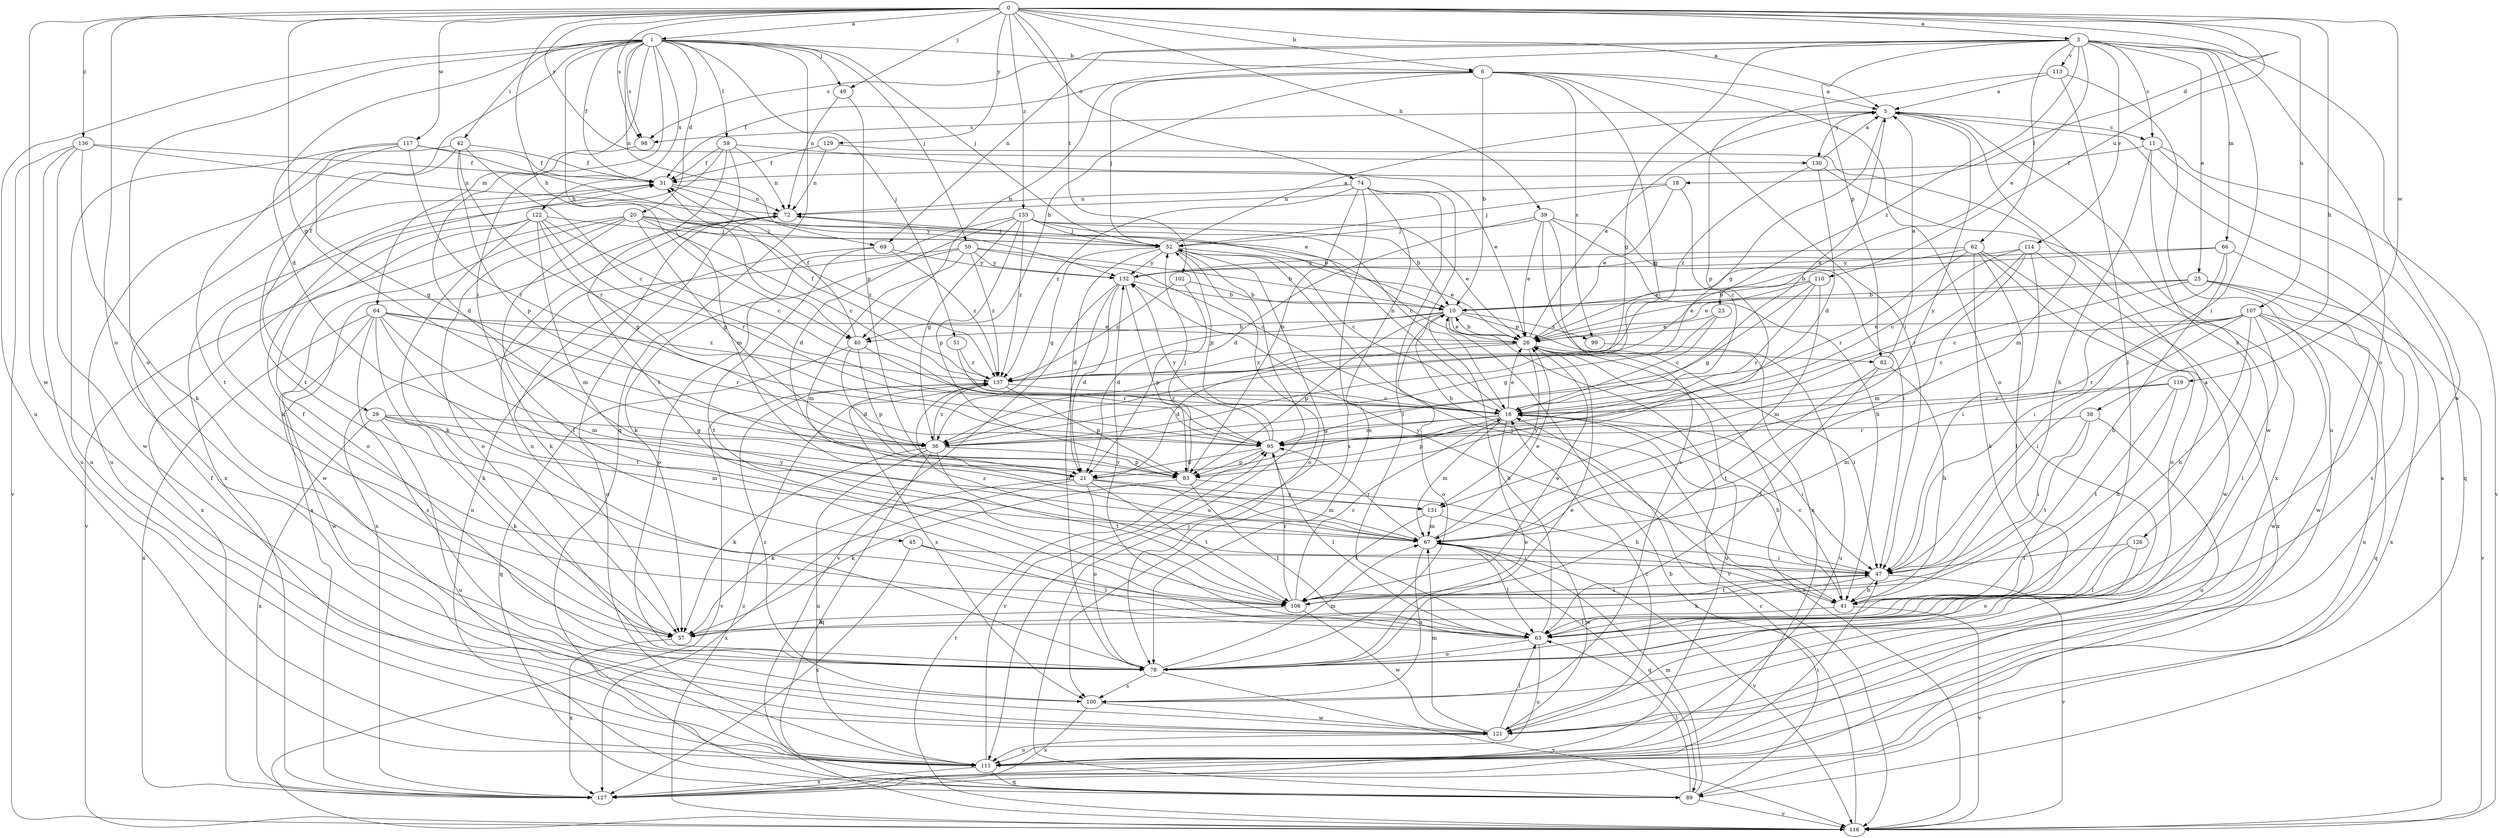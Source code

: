 strict digraph  {
0;
1;
3;
5;
6;
10;
11;
16;
18;
20;
21;
23;
25;
26;
29;
31;
36;
38;
39;
40;
41;
42;
45;
47;
49;
50;
51;
52;
57;
59;
62;
63;
64;
66;
67;
69;
72;
74;
78;
82;
83;
89;
95;
98;
99;
100;
102;
106;
107;
110;
111;
113;
114;
116;
117;
119;
121;
122;
126;
127;
129;
130;
131;
132;
133;
136;
137;
0 -> 1  [label=a];
0 -> 3  [label=a];
0 -> 5  [label=a];
0 -> 6  [label=b];
0 -> 18  [label=d];
0 -> 36  [label=g];
0 -> 38  [label=h];
0 -> 39  [label=h];
0 -> 40  [label=h];
0 -> 49  [label=j];
0 -> 74  [label=o];
0 -> 78  [label=o];
0 -> 98  [label=s];
0 -> 102  [label=t];
0 -> 107  [label=u];
0 -> 110  [label=u];
0 -> 117  [label=w];
0 -> 119  [label=w];
0 -> 121  [label=w];
0 -> 129  [label=y];
0 -> 130  [label=y];
0 -> 133  [label=z];
0 -> 136  [label=z];
1 -> 6  [label=b];
1 -> 20  [label=d];
1 -> 21  [label=d];
1 -> 29  [label=f];
1 -> 31  [label=f];
1 -> 40  [label=h];
1 -> 42  [label=i];
1 -> 45  [label=i];
1 -> 49  [label=j];
1 -> 50  [label=j];
1 -> 51  [label=j];
1 -> 52  [label=j];
1 -> 59  [label=l];
1 -> 64  [label=m];
1 -> 69  [label=n];
1 -> 78  [label=o];
1 -> 89  [label=q];
1 -> 98  [label=s];
1 -> 111  [label=u];
1 -> 122  [label=x];
3 -> 11  [label=c];
3 -> 23  [label=e];
3 -> 25  [label=e];
3 -> 36  [label=g];
3 -> 40  [label=h];
3 -> 47  [label=i];
3 -> 62  [label=l];
3 -> 66  [label=m];
3 -> 69  [label=n];
3 -> 78  [label=o];
3 -> 82  [label=p];
3 -> 98  [label=s];
3 -> 113  [label=v];
3 -> 114  [label=v];
3 -> 121  [label=w];
3 -> 137  [label=z];
5 -> 11  [label=c];
5 -> 36  [label=g];
5 -> 98  [label=s];
5 -> 121  [label=w];
5 -> 130  [label=y];
5 -> 131  [label=y];
6 -> 5  [label=a];
6 -> 10  [label=b];
6 -> 31  [label=f];
6 -> 36  [label=g];
6 -> 40  [label=h];
6 -> 47  [label=i];
6 -> 52  [label=j];
6 -> 78  [label=o];
6 -> 99  [label=s];
10 -> 26  [label=e];
10 -> 40  [label=h];
10 -> 78  [label=o];
10 -> 82  [label=p];
10 -> 83  [label=p];
10 -> 99  [label=s];
10 -> 116  [label=v];
10 -> 137  [label=z];
11 -> 31  [label=f];
11 -> 41  [label=h];
11 -> 89  [label=q];
11 -> 116  [label=v];
11 -> 126  [label=x];
16 -> 5  [label=a];
16 -> 26  [label=e];
16 -> 36  [label=g];
16 -> 41  [label=h];
16 -> 47  [label=i];
16 -> 67  [label=m];
16 -> 72  [label=n];
16 -> 78  [label=o];
16 -> 83  [label=p];
16 -> 95  [label=r];
18 -> 16  [label=c];
18 -> 26  [label=e];
18 -> 52  [label=j];
18 -> 72  [label=n];
20 -> 10  [label=b];
20 -> 16  [label=c];
20 -> 36  [label=g];
20 -> 52  [label=j];
20 -> 63  [label=l];
20 -> 78  [label=o];
20 -> 116  [label=v];
20 -> 121  [label=w];
20 -> 137  [label=z];
21 -> 57  [label=k];
21 -> 67  [label=m];
21 -> 78  [label=o];
21 -> 106  [label=t];
21 -> 127  [label=x];
21 -> 131  [label=y];
23 -> 16  [label=c];
23 -> 26  [label=e];
23 -> 36  [label=g];
25 -> 10  [label=b];
25 -> 16  [label=c];
25 -> 26  [label=e];
25 -> 116  [label=v];
25 -> 121  [label=w];
25 -> 127  [label=x];
26 -> 5  [label=a];
26 -> 10  [label=b];
26 -> 21  [label=d];
26 -> 47  [label=i];
26 -> 111  [label=u];
26 -> 116  [label=v];
26 -> 131  [label=y];
26 -> 137  [label=z];
29 -> 36  [label=g];
29 -> 57  [label=k];
29 -> 67  [label=m];
29 -> 111  [label=u];
29 -> 127  [label=x];
29 -> 131  [label=y];
31 -> 57  [label=k];
31 -> 72  [label=n];
31 -> 132  [label=y];
36 -> 57  [label=k];
36 -> 83  [label=p];
36 -> 89  [label=q];
36 -> 106  [label=t];
36 -> 111  [label=u];
36 -> 137  [label=z];
38 -> 47  [label=i];
38 -> 95  [label=r];
38 -> 106  [label=t];
38 -> 111  [label=u];
39 -> 21  [label=d];
39 -> 26  [label=e];
39 -> 41  [label=h];
39 -> 47  [label=i];
39 -> 52  [label=j];
39 -> 100  [label=s];
39 -> 127  [label=x];
40 -> 21  [label=d];
40 -> 31  [label=f];
40 -> 83  [label=p];
40 -> 89  [label=q];
40 -> 95  [label=r];
41 -> 16  [label=c];
41 -> 52  [label=j];
41 -> 63  [label=l];
41 -> 116  [label=v];
42 -> 16  [label=c];
42 -> 31  [label=f];
42 -> 83  [label=p];
42 -> 95  [label=r];
42 -> 106  [label=t];
42 -> 111  [label=u];
45 -> 47  [label=i];
45 -> 63  [label=l];
45 -> 127  [label=x];
47 -> 41  [label=h];
47 -> 57  [label=k];
47 -> 106  [label=t];
47 -> 116  [label=v];
47 -> 132  [label=y];
47 -> 137  [label=z];
49 -> 72  [label=n];
49 -> 83  [label=p];
50 -> 10  [label=b];
50 -> 16  [label=c];
50 -> 67  [label=m];
50 -> 78  [label=o];
50 -> 127  [label=x];
50 -> 132  [label=y];
50 -> 137  [label=z];
51 -> 95  [label=r];
51 -> 137  [label=z];
52 -> 5  [label=a];
52 -> 16  [label=c];
52 -> 21  [label=d];
52 -> 26  [label=e];
52 -> 36  [label=g];
52 -> 78  [label=o];
52 -> 111  [label=u];
52 -> 132  [label=y];
57 -> 127  [label=x];
59 -> 26  [label=e];
59 -> 31  [label=f];
59 -> 67  [label=m];
59 -> 72  [label=n];
59 -> 106  [label=t];
59 -> 127  [label=x];
62 -> 26  [label=e];
62 -> 57  [label=k];
62 -> 63  [label=l];
62 -> 78  [label=o];
62 -> 95  [label=r];
62 -> 121  [label=w];
62 -> 132  [label=y];
63 -> 5  [label=a];
63 -> 10  [label=b];
63 -> 31  [label=f];
63 -> 78  [label=o];
63 -> 111  [label=u];
63 -> 132  [label=y];
64 -> 26  [label=e];
64 -> 57  [label=k];
64 -> 67  [label=m];
64 -> 95  [label=r];
64 -> 100  [label=s];
64 -> 106  [label=t];
64 -> 121  [label=w];
64 -> 127  [label=x];
64 -> 137  [label=z];
66 -> 10  [label=b];
66 -> 41  [label=h];
66 -> 47  [label=i];
66 -> 100  [label=s];
66 -> 132  [label=y];
67 -> 26  [label=e];
67 -> 47  [label=i];
67 -> 63  [label=l];
67 -> 89  [label=q];
67 -> 95  [label=r];
67 -> 100  [label=s];
67 -> 116  [label=v];
69 -> 57  [label=k];
69 -> 106  [label=t];
69 -> 132  [label=y];
69 -> 137  [label=z];
72 -> 52  [label=j];
72 -> 111  [label=u];
72 -> 127  [label=x];
74 -> 41  [label=h];
74 -> 63  [label=l];
74 -> 72  [label=n];
74 -> 78  [label=o];
74 -> 83  [label=p];
74 -> 100  [label=s];
74 -> 137  [label=z];
78 -> 26  [label=e];
78 -> 67  [label=m];
78 -> 72  [label=n];
78 -> 100  [label=s];
78 -> 116  [label=v];
82 -> 5  [label=a];
82 -> 41  [label=h];
82 -> 63  [label=l];
82 -> 106  [label=t];
83 -> 41  [label=h];
83 -> 52  [label=j];
83 -> 57  [label=k];
83 -> 63  [label=l];
89 -> 16  [label=c];
89 -> 52  [label=j];
89 -> 63  [label=l];
89 -> 67  [label=m];
89 -> 72  [label=n];
89 -> 116  [label=v];
95 -> 21  [label=d];
95 -> 52  [label=j];
95 -> 63  [label=l];
95 -> 83  [label=p];
95 -> 132  [label=y];
98 -> 21  [label=d];
99 -> 111  [label=u];
100 -> 121  [label=w];
100 -> 127  [label=x];
100 -> 137  [label=z];
102 -> 10  [label=b];
102 -> 21  [label=d];
102 -> 137  [label=z];
106 -> 16  [label=c];
106 -> 26  [label=e];
106 -> 47  [label=i];
106 -> 57  [label=k];
106 -> 95  [label=r];
106 -> 121  [label=w];
107 -> 16  [label=c];
107 -> 26  [label=e];
107 -> 41  [label=h];
107 -> 47  [label=i];
107 -> 63  [label=l];
107 -> 89  [label=q];
107 -> 95  [label=r];
107 -> 111  [label=u];
107 -> 121  [label=w];
110 -> 10  [label=b];
110 -> 26  [label=e];
110 -> 36  [label=g];
110 -> 67  [label=m];
110 -> 95  [label=r];
111 -> 31  [label=f];
111 -> 47  [label=i];
111 -> 89  [label=q];
111 -> 95  [label=r];
111 -> 127  [label=x];
113 -> 5  [label=a];
113 -> 63  [label=l];
113 -> 83  [label=p];
113 -> 111  [label=u];
114 -> 16  [label=c];
114 -> 47  [label=i];
114 -> 67  [label=m];
114 -> 95  [label=r];
114 -> 127  [label=x];
114 -> 132  [label=y];
116 -> 5  [label=a];
116 -> 10  [label=b];
116 -> 95  [label=r];
116 -> 137  [label=z];
117 -> 26  [label=e];
117 -> 31  [label=f];
117 -> 36  [label=g];
117 -> 95  [label=r];
117 -> 106  [label=t];
117 -> 111  [label=u];
119 -> 16  [label=c];
119 -> 41  [label=h];
119 -> 67  [label=m];
119 -> 106  [label=t];
121 -> 16  [label=c];
121 -> 63  [label=l];
121 -> 67  [label=m];
121 -> 111  [label=u];
122 -> 16  [label=c];
122 -> 36  [label=g];
122 -> 52  [label=j];
122 -> 57  [label=k];
122 -> 67  [label=m];
122 -> 78  [label=o];
122 -> 95  [label=r];
122 -> 127  [label=x];
126 -> 47  [label=i];
126 -> 63  [label=l];
126 -> 78  [label=o];
129 -> 31  [label=f];
129 -> 67  [label=m];
129 -> 72  [label=n];
130 -> 5  [label=a];
130 -> 21  [label=d];
130 -> 127  [label=x];
130 -> 137  [label=z];
131 -> 67  [label=m];
131 -> 106  [label=t];
131 -> 121  [label=w];
132 -> 10  [label=b];
132 -> 21  [label=d];
132 -> 78  [label=o];
132 -> 83  [label=p];
132 -> 116  [label=v];
133 -> 10  [label=b];
133 -> 16  [label=c];
133 -> 21  [label=d];
133 -> 26  [label=e];
133 -> 36  [label=g];
133 -> 52  [label=j];
133 -> 57  [label=k];
133 -> 83  [label=p];
133 -> 137  [label=z];
136 -> 31  [label=f];
136 -> 57  [label=k];
136 -> 72  [label=n];
136 -> 111  [label=u];
136 -> 116  [label=v];
136 -> 121  [label=w];
137 -> 16  [label=c];
137 -> 31  [label=f];
137 -> 83  [label=p];
137 -> 100  [label=s];
137 -> 116  [label=v];
}
